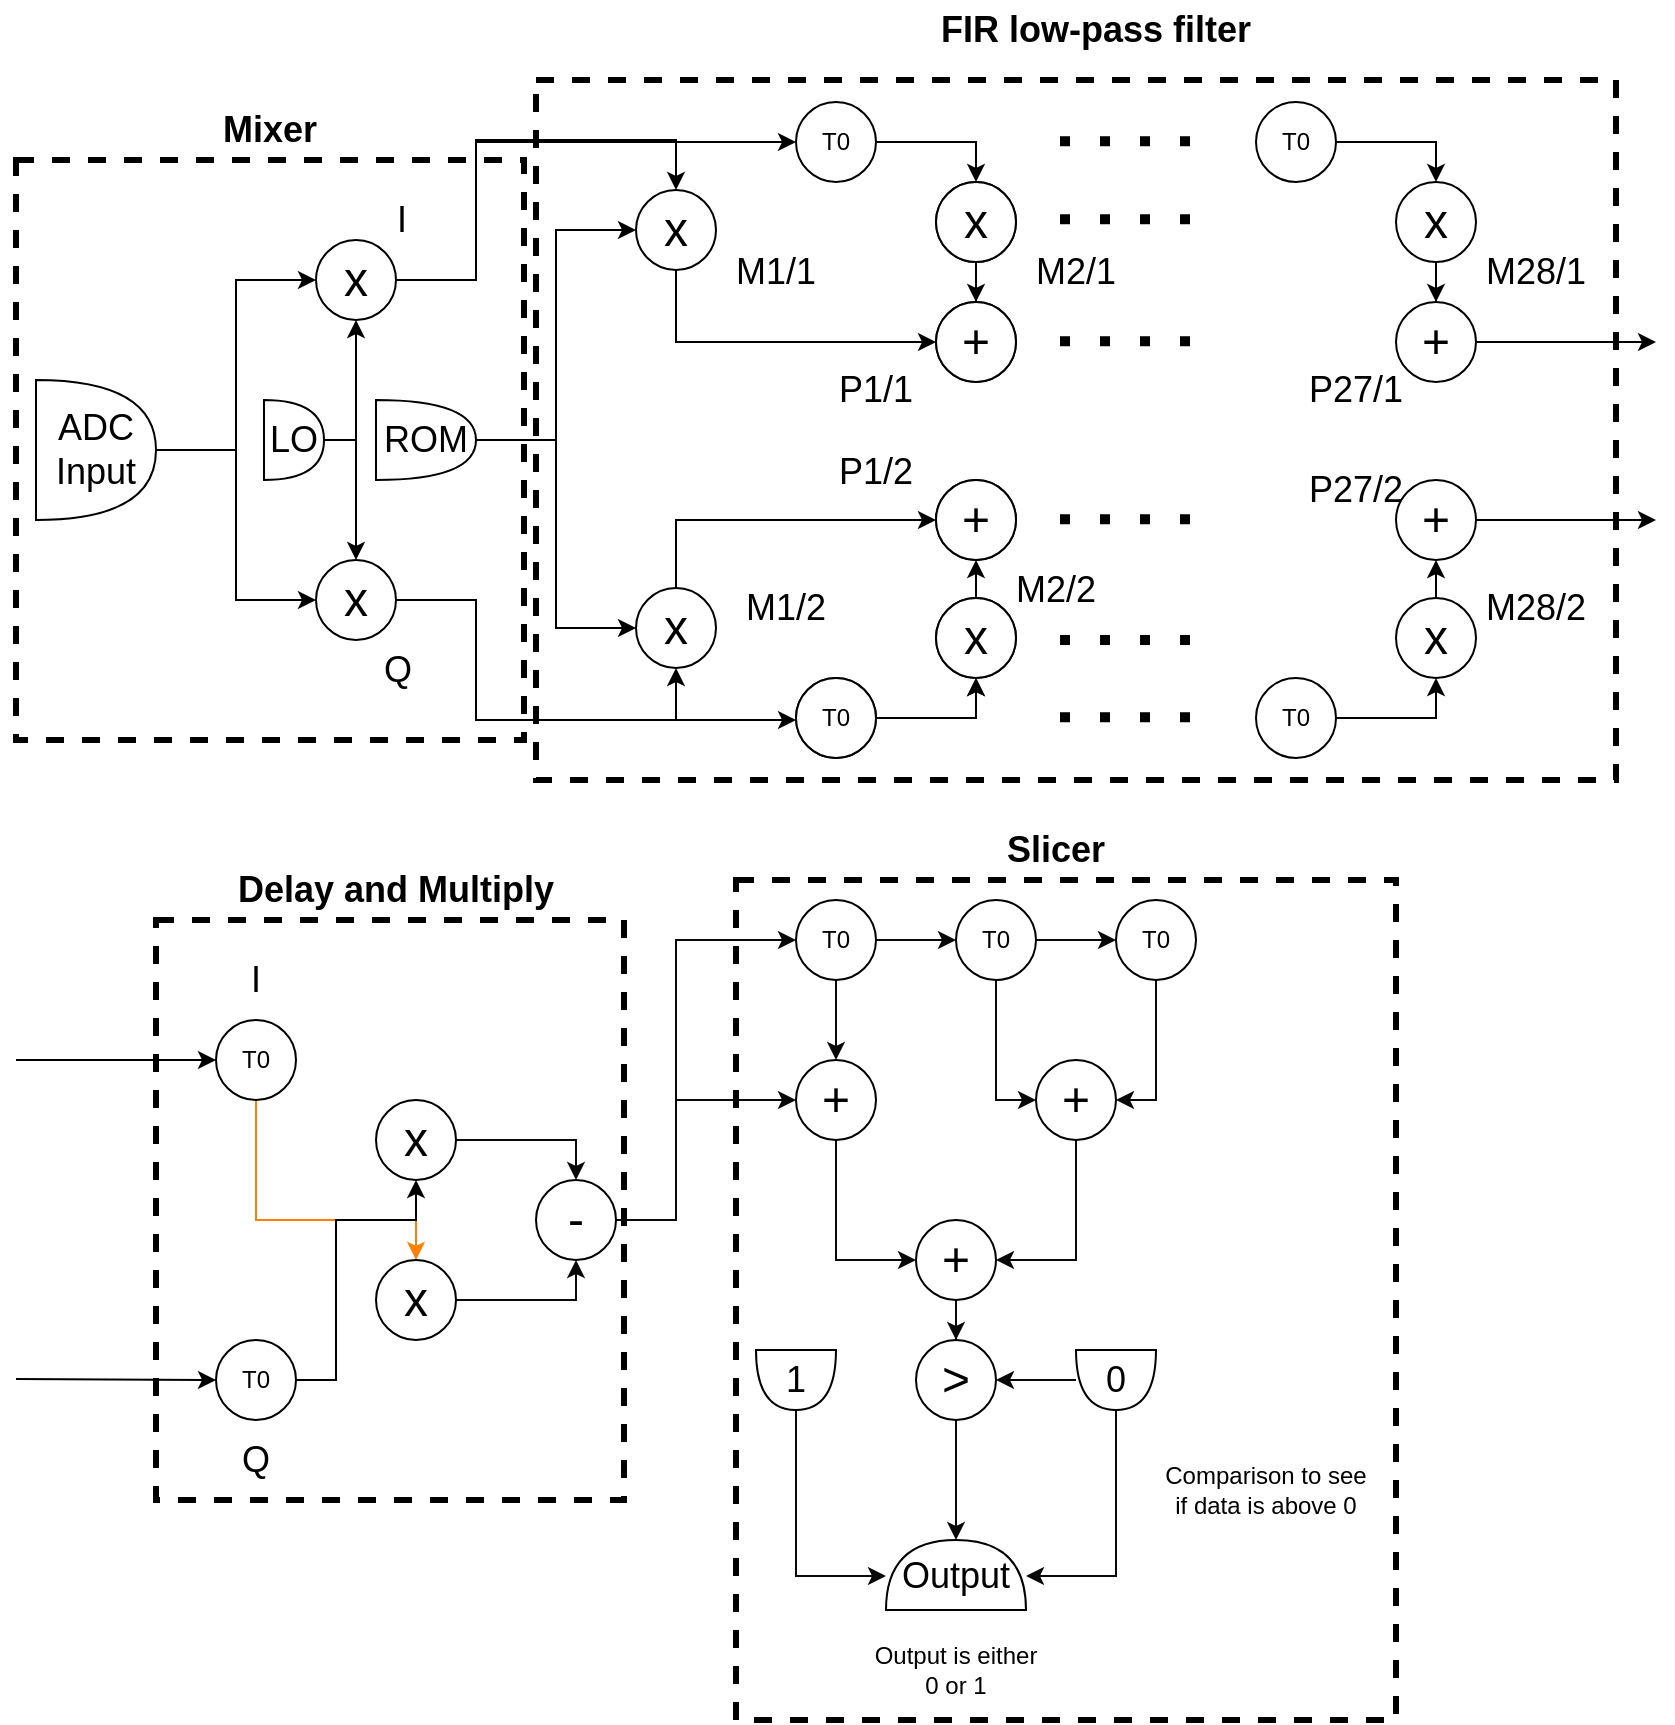 <mxfile version="21.1.1" type="device">
  <diagram name="Page-1" id="j83MnHOtofaq5eIB3z__">
    <mxGraphModel dx="993" dy="591" grid="1" gridSize="10" guides="1" tooltips="1" connect="1" arrows="1" fold="1" page="1" pageScale="1" pageWidth="850" pageHeight="1100" math="0" shadow="0">
      <root>
        <mxCell id="0" />
        <mxCell id="1" parent="0" />
        <mxCell id="naJt_FXr0nLqM0hUbWSA-133" value="" style="rounded=0;whiteSpace=wrap;html=1;fillColor=none;dashed=1;strokeWidth=3;" parent="1" vertex="1">
          <mxGeometry x="360" y="620" width="234" height="290" as="geometry" />
        </mxCell>
        <mxCell id="naJt_FXr0nLqM0hUbWSA-137" value="" style="rounded=0;whiteSpace=wrap;html=1;fillColor=none;dashed=1;strokeWidth=3;" parent="1" vertex="1">
          <mxGeometry x="550" y="200" width="540" height="350" as="geometry" />
        </mxCell>
        <mxCell id="naJt_FXr0nLqM0hUbWSA-131" value="" style="rounded=0;whiteSpace=wrap;html=1;fillColor=none;dashed=1;strokeWidth=3;" parent="1" vertex="1">
          <mxGeometry x="650" y="600" width="330" height="420" as="geometry" />
        </mxCell>
        <mxCell id="naJt_FXr0nLqM0hUbWSA-118" style="edgeStyle=orthogonalEdgeStyle;rounded=0;orthogonalLoop=1;jettySize=auto;html=1;strokeColor=#0A0A0A;" parent="1" source="naJt_FXr0nLqM0hUbWSA-3" target="naJt_FXr0nLqM0hUbWSA-115" edge="1">
          <mxGeometry relative="1" as="geometry">
            <Array as="points">
              <mxPoint x="700" y="790" />
            </Array>
          </mxGeometry>
        </mxCell>
        <mxCell id="naJt_FXr0nLqM0hUbWSA-3" value="&lt;font style=&quot;font-size: 24px;&quot;&gt;+&lt;/font&gt;" style="ellipse;whiteSpace=wrap;html=1;aspect=fixed;" parent="1" vertex="1">
          <mxGeometry x="680" y="690" width="40" height="40" as="geometry" />
        </mxCell>
        <mxCell id="naJt_FXr0nLqM0hUbWSA-51" style="edgeStyle=orthogonalEdgeStyle;rounded=0;orthogonalLoop=1;jettySize=auto;html=1;entryX=0.5;entryY=0;entryDx=0;entryDy=0;" parent="1" source="naJt_FXr0nLqM0hUbWSA-5" target="naJt_FXr0nLqM0hUbWSA-44" edge="1">
          <mxGeometry relative="1" as="geometry">
            <Array as="points">
              <mxPoint x="520" y="300" />
              <mxPoint x="520" y="230" />
              <mxPoint x="620" y="230" />
            </Array>
          </mxGeometry>
        </mxCell>
        <mxCell id="naJt_FXr0nLqM0hUbWSA-52" style="edgeStyle=orthogonalEdgeStyle;rounded=0;orthogonalLoop=1;jettySize=auto;html=1;entryX=0.5;entryY=1;entryDx=0;entryDy=0;" parent="1" source="naJt_FXr0nLqM0hUbWSA-5" target="naJt_FXr0nLqM0hUbWSA-42" edge="1">
          <mxGeometry relative="1" as="geometry">
            <Array as="points">
              <mxPoint x="520" y="300" />
              <mxPoint x="520" y="231" />
            </Array>
          </mxGeometry>
        </mxCell>
        <mxCell id="naJt_FXr0nLqM0hUbWSA-5" value="&lt;font style=&quot;font-size: 24px;&quot;&gt;x&lt;/font&gt;" style="ellipse;whiteSpace=wrap;html=1;aspect=fixed;" parent="1" vertex="1">
          <mxGeometry x="440" y="280" width="40" height="40" as="geometry" />
        </mxCell>
        <mxCell id="naJt_FXr0nLqM0hUbWSA-20" style="edgeStyle=orthogonalEdgeStyle;rounded=0;orthogonalLoop=1;jettySize=auto;html=1;" parent="1" source="naJt_FXr0nLqM0hUbWSA-10" target="naJt_FXr0nLqM0hUbWSA-5" edge="1">
          <mxGeometry relative="1" as="geometry">
            <Array as="points">
              <mxPoint x="460" y="380" />
            </Array>
          </mxGeometry>
        </mxCell>
        <mxCell id="naJt_FXr0nLqM0hUbWSA-21" style="edgeStyle=orthogonalEdgeStyle;rounded=0;orthogonalLoop=1;jettySize=auto;html=1;" parent="1" source="naJt_FXr0nLqM0hUbWSA-10" target="naJt_FXr0nLqM0hUbWSA-16" edge="1">
          <mxGeometry relative="1" as="geometry">
            <Array as="points">
              <mxPoint x="460" y="380" />
            </Array>
          </mxGeometry>
        </mxCell>
        <mxCell id="naJt_FXr0nLqM0hUbWSA-10" value="&lt;font style=&quot;font-size: 18px;&quot;&gt;LO&lt;/font&gt;" style="shape=or;whiteSpace=wrap;html=1;fontSize=12;direction=east;" parent="1" vertex="1">
          <mxGeometry x="414" y="360" width="30" height="40" as="geometry" />
        </mxCell>
        <mxCell id="naJt_FXr0nLqM0hUbWSA-18" style="edgeStyle=orthogonalEdgeStyle;rounded=0;orthogonalLoop=1;jettySize=auto;html=1;" parent="1" source="naJt_FXr0nLqM0hUbWSA-12" target="naJt_FXr0nLqM0hUbWSA-5" edge="1">
          <mxGeometry relative="1" as="geometry">
            <Array as="points">
              <mxPoint x="400" y="385" />
              <mxPoint x="400" y="300" />
            </Array>
          </mxGeometry>
        </mxCell>
        <mxCell id="naJt_FXr0nLqM0hUbWSA-19" style="edgeStyle=orthogonalEdgeStyle;rounded=0;orthogonalLoop=1;jettySize=auto;html=1;" parent="1" source="naJt_FXr0nLqM0hUbWSA-12" target="naJt_FXr0nLqM0hUbWSA-16" edge="1">
          <mxGeometry relative="1" as="geometry">
            <Array as="points">
              <mxPoint x="400" y="385" />
              <mxPoint x="400" y="460" />
            </Array>
          </mxGeometry>
        </mxCell>
        <mxCell id="naJt_FXr0nLqM0hUbWSA-12" value="&lt;font style=&quot;font-size: 18px;&quot;&gt;ADC&lt;br&gt;Input&lt;/font&gt;" style="shape=or;whiteSpace=wrap;html=1;fontSize=12;direction=east;" parent="1" vertex="1">
          <mxGeometry x="300" y="350" width="60" height="70" as="geometry" />
        </mxCell>
        <mxCell id="naJt_FXr0nLqM0hUbWSA-55" style="edgeStyle=orthogonalEdgeStyle;rounded=0;orthogonalLoop=1;jettySize=auto;html=1;" parent="1" source="naJt_FXr0nLqM0hUbWSA-16" target="naJt_FXr0nLqM0hUbWSA-54" edge="1">
          <mxGeometry relative="1" as="geometry">
            <Array as="points">
              <mxPoint x="520" y="460" />
              <mxPoint x="520" y="520" />
            </Array>
          </mxGeometry>
        </mxCell>
        <mxCell id="naJt_FXr0nLqM0hUbWSA-56" style="edgeStyle=orthogonalEdgeStyle;rounded=0;orthogonalLoop=1;jettySize=auto;html=1;" parent="1" source="naJt_FXr0nLqM0hUbWSA-16" target="naJt_FXr0nLqM0hUbWSA-53" edge="1">
          <mxGeometry relative="1" as="geometry">
            <Array as="points">
              <mxPoint x="520" y="460" />
              <mxPoint x="520" y="520" />
              <mxPoint x="620" y="520" />
            </Array>
          </mxGeometry>
        </mxCell>
        <mxCell id="naJt_FXr0nLqM0hUbWSA-16" value="&lt;font style=&quot;font-size: 24px;&quot;&gt;x&lt;/font&gt;" style="ellipse;whiteSpace=wrap;html=1;aspect=fixed;" parent="1" vertex="1">
          <mxGeometry x="440" y="440" width="40" height="40" as="geometry" />
        </mxCell>
        <mxCell id="naJt_FXr0nLqM0hUbWSA-46" style="edgeStyle=orthogonalEdgeStyle;rounded=0;orthogonalLoop=1;jettySize=auto;html=1;" parent="1" source="naJt_FXr0nLqM0hUbWSA-41" target="naJt_FXr0nLqM0hUbWSA-44" edge="1">
          <mxGeometry relative="1" as="geometry">
            <Array as="points">
              <mxPoint x="560" y="380" />
              <mxPoint x="560" y="275" />
            </Array>
          </mxGeometry>
        </mxCell>
        <mxCell id="naJt_FXr0nLqM0hUbWSA-57" style="edgeStyle=orthogonalEdgeStyle;rounded=0;orthogonalLoop=1;jettySize=auto;html=1;" parent="1" source="naJt_FXr0nLqM0hUbWSA-41" target="naJt_FXr0nLqM0hUbWSA-53" edge="1">
          <mxGeometry relative="1" as="geometry">
            <Array as="points">
              <mxPoint x="560" y="380" />
              <mxPoint x="560" y="474" />
            </Array>
          </mxGeometry>
        </mxCell>
        <mxCell id="naJt_FXr0nLqM0hUbWSA-41" value="&lt;span style=&quot;font-size: 18px;&quot;&gt;ROM&lt;/span&gt;" style="shape=or;whiteSpace=wrap;html=1;fontSize=12;direction=east;" parent="1" vertex="1">
          <mxGeometry x="470" y="360" width="50" height="40" as="geometry" />
        </mxCell>
        <mxCell id="Hn6BxWAOLXY0UYhHqzSq-6" style="edgeStyle=orthogonalEdgeStyle;rounded=0;orthogonalLoop=1;jettySize=auto;html=1;exitX=0.5;exitY=0;exitDx=0;exitDy=0;entryX=0.5;entryY=0;entryDx=0;entryDy=0;" edge="1" parent="1" source="naJt_FXr0nLqM0hUbWSA-42" target="Hn6BxWAOLXY0UYhHqzSq-5">
          <mxGeometry relative="1" as="geometry" />
        </mxCell>
        <mxCell id="naJt_FXr0nLqM0hUbWSA-42" value="T0" style="ellipse;whiteSpace=wrap;html=1;aspect=fixed;direction=south;" parent="1" vertex="1">
          <mxGeometry x="680" y="211" width="40" height="40" as="geometry" />
        </mxCell>
        <mxCell id="Hn6BxWAOLXY0UYhHqzSq-7" style="edgeStyle=orthogonalEdgeStyle;rounded=0;orthogonalLoop=1;jettySize=auto;html=1;exitX=0.5;exitY=1;exitDx=0;exitDy=0;entryX=0;entryY=0.5;entryDx=0;entryDy=0;" edge="1" parent="1" source="naJt_FXr0nLqM0hUbWSA-44" target="Hn6BxWAOLXY0UYhHqzSq-2">
          <mxGeometry relative="1" as="geometry" />
        </mxCell>
        <mxCell id="naJt_FXr0nLqM0hUbWSA-44" value="&lt;font style=&quot;font-size: 24px;&quot;&gt;x&lt;/font&gt;" style="ellipse;whiteSpace=wrap;html=1;aspect=fixed;" parent="1" vertex="1">
          <mxGeometry x="600" y="255" width="40" height="40" as="geometry" />
        </mxCell>
        <mxCell id="naJt_FXr0nLqM0hUbWSA-48" value="M1/1" style="text;html=1;strokeColor=none;fillColor=none;align=center;verticalAlign=middle;whiteSpace=wrap;rounded=0;fontSize=18;" parent="1" vertex="1">
          <mxGeometry x="650" y="281" width="40" height="30" as="geometry" />
        </mxCell>
        <mxCell id="naJt_FXr0nLqM0hUbWSA-49" value="Q" style="text;html=1;strokeColor=none;fillColor=none;align=center;verticalAlign=middle;whiteSpace=wrap;rounded=0;fontSize=18;" parent="1" vertex="1">
          <mxGeometry x="466" y="480" width="30" height="30" as="geometry" />
        </mxCell>
        <mxCell id="naJt_FXr0nLqM0hUbWSA-50" value="I" style="text;html=1;strokeColor=none;fillColor=none;align=center;verticalAlign=middle;whiteSpace=wrap;rounded=0;fontSize=18;" parent="1" vertex="1">
          <mxGeometry x="470" y="255" width="26" height="30" as="geometry" />
        </mxCell>
        <mxCell id="Hn6BxWAOLXY0UYhHqzSq-14" style="edgeStyle=orthogonalEdgeStyle;rounded=0;orthogonalLoop=1;jettySize=auto;html=1;exitX=0.5;exitY=0;exitDx=0;exitDy=0;entryX=0;entryY=0.5;entryDx=0;entryDy=0;" edge="1" parent="1" source="naJt_FXr0nLqM0hUbWSA-53" target="Hn6BxWAOLXY0UYhHqzSq-10">
          <mxGeometry relative="1" as="geometry" />
        </mxCell>
        <mxCell id="naJt_FXr0nLqM0hUbWSA-53" value="&lt;font style=&quot;font-size: 24px;&quot;&gt;x&lt;/font&gt;" style="ellipse;whiteSpace=wrap;html=1;aspect=fixed;" parent="1" vertex="1">
          <mxGeometry x="600" y="454" width="40" height="40" as="geometry" />
        </mxCell>
        <mxCell id="Hn6BxWAOLXY0UYhHqzSq-12" style="edgeStyle=orthogonalEdgeStyle;rounded=0;orthogonalLoop=1;jettySize=auto;html=1;exitX=0.5;exitY=0;exitDx=0;exitDy=0;entryX=0.5;entryY=1;entryDx=0;entryDy=0;" edge="1" parent="1" source="naJt_FXr0nLqM0hUbWSA-54" target="Hn6BxWAOLXY0UYhHqzSq-11">
          <mxGeometry relative="1" as="geometry">
            <Array as="points">
              <mxPoint x="770" y="519" />
            </Array>
          </mxGeometry>
        </mxCell>
        <mxCell id="naJt_FXr0nLqM0hUbWSA-54" value="T0" style="ellipse;whiteSpace=wrap;html=1;aspect=fixed;direction=south;" parent="1" vertex="1">
          <mxGeometry x="680" y="499" width="40" height="40" as="geometry" />
        </mxCell>
        <mxCell id="naJt_FXr0nLqM0hUbWSA-87" style="edgeStyle=orthogonalEdgeStyle;rounded=0;orthogonalLoop=1;jettySize=auto;html=1;strokeColor=#FF8000;" parent="1" source="naJt_FXr0nLqM0hUbWSA-74" target="naJt_FXr0nLqM0hUbWSA-83" edge="1">
          <mxGeometry relative="1" as="geometry">
            <Array as="points">
              <mxPoint x="410" y="770" />
              <mxPoint x="490" y="770" />
            </Array>
          </mxGeometry>
        </mxCell>
        <mxCell id="naJt_FXr0nLqM0hUbWSA-74" value="T0" style="ellipse;whiteSpace=wrap;html=1;aspect=fixed;direction=south;" parent="1" vertex="1">
          <mxGeometry x="390" y="670" width="40" height="40" as="geometry" />
        </mxCell>
        <mxCell id="naJt_FXr0nLqM0hUbWSA-91" style="edgeStyle=orthogonalEdgeStyle;rounded=0;orthogonalLoop=1;jettySize=auto;html=1;strokeColor=#0A0A0A;" parent="1" source="naJt_FXr0nLqM0hUbWSA-75" target="naJt_FXr0nLqM0hUbWSA-104" edge="1">
          <mxGeometry relative="1" as="geometry">
            <mxPoint x="650" y="770" as="targetPoint" />
            <Array as="points">
              <mxPoint x="620" y="770" />
              <mxPoint x="620" y="630" />
            </Array>
          </mxGeometry>
        </mxCell>
        <mxCell id="naJt_FXr0nLqM0hUbWSA-109" style="edgeStyle=orthogonalEdgeStyle;rounded=0;orthogonalLoop=1;jettySize=auto;html=1;strokeColor=#0A0A0A;" parent="1" source="naJt_FXr0nLqM0hUbWSA-75" target="naJt_FXr0nLqM0hUbWSA-3" edge="1">
          <mxGeometry relative="1" as="geometry">
            <mxPoint x="610" y="730" as="targetPoint" />
            <Array as="points">
              <mxPoint x="620" y="770" />
              <mxPoint x="620" y="710" />
            </Array>
          </mxGeometry>
        </mxCell>
        <mxCell id="naJt_FXr0nLqM0hUbWSA-75" value="&lt;span style=&quot;font-size: 24px;&quot;&gt;-&lt;/span&gt;" style="ellipse;whiteSpace=wrap;html=1;aspect=fixed;" parent="1" vertex="1">
          <mxGeometry x="550" y="750" width="40" height="40" as="geometry" />
        </mxCell>
        <mxCell id="naJt_FXr0nLqM0hUbWSA-88" style="edgeStyle=orthogonalEdgeStyle;rounded=0;orthogonalLoop=1;jettySize=auto;html=1;strokeColor=#0A0A0A;" parent="1" source="naJt_FXr0nLqM0hUbWSA-76" target="naJt_FXr0nLqM0hUbWSA-75" edge="1">
          <mxGeometry relative="1" as="geometry">
            <Array as="points">
              <mxPoint x="570" y="730" />
            </Array>
          </mxGeometry>
        </mxCell>
        <mxCell id="naJt_FXr0nLqM0hUbWSA-76" value="&lt;font style=&quot;font-size: 24px;&quot;&gt;x&lt;/font&gt;" style="ellipse;whiteSpace=wrap;html=1;aspect=fixed;" parent="1" vertex="1">
          <mxGeometry x="470" y="710" width="40" height="40" as="geometry" />
        </mxCell>
        <mxCell id="naJt_FXr0nLqM0hUbWSA-77" value="I" style="text;html=1;strokeColor=none;fillColor=none;align=center;verticalAlign=middle;whiteSpace=wrap;rounded=0;fontSize=18;" parent="1" vertex="1">
          <mxGeometry x="390" y="630" width="40" height="40" as="geometry" />
        </mxCell>
        <mxCell id="naJt_FXr0nLqM0hUbWSA-78" value="Q" style="text;html=1;strokeColor=none;fillColor=none;align=center;verticalAlign=middle;whiteSpace=wrap;rounded=0;fontSize=18;" parent="1" vertex="1">
          <mxGeometry x="390" y="870" width="40" height="40" as="geometry" />
        </mxCell>
        <mxCell id="naJt_FXr0nLqM0hUbWSA-86" style="edgeStyle=orthogonalEdgeStyle;rounded=0;orthogonalLoop=1;jettySize=auto;html=1;entryX=0.5;entryY=1;entryDx=0;entryDy=0;" parent="1" source="naJt_FXr0nLqM0hUbWSA-79" target="naJt_FXr0nLqM0hUbWSA-76" edge="1">
          <mxGeometry relative="1" as="geometry">
            <Array as="points">
              <mxPoint x="450" y="850" />
              <mxPoint x="450" y="770" />
              <mxPoint x="490" y="770" />
            </Array>
          </mxGeometry>
        </mxCell>
        <mxCell id="naJt_FXr0nLqM0hUbWSA-79" value="T0" style="ellipse;whiteSpace=wrap;html=1;aspect=fixed;direction=south;" parent="1" vertex="1">
          <mxGeometry x="390" y="830" width="40" height="40" as="geometry" />
        </mxCell>
        <mxCell id="naJt_FXr0nLqM0hUbWSA-90" style="edgeStyle=orthogonalEdgeStyle;rounded=0;orthogonalLoop=1;jettySize=auto;html=1;strokeColor=#0A0A0A;" parent="1" source="naJt_FXr0nLqM0hUbWSA-83" target="naJt_FXr0nLqM0hUbWSA-75" edge="1">
          <mxGeometry relative="1" as="geometry">
            <Array as="points">
              <mxPoint x="570" y="810" />
            </Array>
          </mxGeometry>
        </mxCell>
        <mxCell id="naJt_FXr0nLqM0hUbWSA-83" value="&lt;font style=&quot;font-size: 24px;&quot;&gt;x&lt;/font&gt;" style="ellipse;whiteSpace=wrap;html=1;aspect=fixed;" parent="1" vertex="1">
          <mxGeometry x="470" y="790" width="40" height="40" as="geometry" />
        </mxCell>
        <mxCell id="naJt_FXr0nLqM0hUbWSA-107" style="edgeStyle=orthogonalEdgeStyle;rounded=0;orthogonalLoop=1;jettySize=auto;html=1;strokeColor=#0A0A0A;" parent="1" source="naJt_FXr0nLqM0hUbWSA-104" target="naJt_FXr0nLqM0hUbWSA-105" edge="1">
          <mxGeometry relative="1" as="geometry" />
        </mxCell>
        <mxCell id="naJt_FXr0nLqM0hUbWSA-110" style="edgeStyle=orthogonalEdgeStyle;rounded=0;orthogonalLoop=1;jettySize=auto;html=1;strokeColor=#0A0A0A;" parent="1" source="naJt_FXr0nLqM0hUbWSA-104" target="naJt_FXr0nLqM0hUbWSA-3" edge="1">
          <mxGeometry relative="1" as="geometry" />
        </mxCell>
        <mxCell id="naJt_FXr0nLqM0hUbWSA-104" value="T0" style="ellipse;whiteSpace=wrap;html=1;aspect=fixed;direction=south;" parent="1" vertex="1">
          <mxGeometry x="680" y="610" width="40" height="40" as="geometry" />
        </mxCell>
        <mxCell id="naJt_FXr0nLqM0hUbWSA-108" style="edgeStyle=orthogonalEdgeStyle;rounded=0;orthogonalLoop=1;jettySize=auto;html=1;strokeColor=#0A0A0A;" parent="1" source="naJt_FXr0nLqM0hUbWSA-105" target="naJt_FXr0nLqM0hUbWSA-106" edge="1">
          <mxGeometry relative="1" as="geometry" />
        </mxCell>
        <mxCell id="naJt_FXr0nLqM0hUbWSA-113" style="edgeStyle=orthogonalEdgeStyle;rounded=0;orthogonalLoop=1;jettySize=auto;html=1;strokeColor=#0A0A0A;" parent="1" source="naJt_FXr0nLqM0hUbWSA-105" target="naJt_FXr0nLqM0hUbWSA-111" edge="1">
          <mxGeometry relative="1" as="geometry">
            <Array as="points">
              <mxPoint x="780" y="710" />
            </Array>
          </mxGeometry>
        </mxCell>
        <mxCell id="naJt_FXr0nLqM0hUbWSA-105" value="T0" style="ellipse;whiteSpace=wrap;html=1;aspect=fixed;direction=south;" parent="1" vertex="1">
          <mxGeometry x="760" y="610" width="40" height="40" as="geometry" />
        </mxCell>
        <mxCell id="naJt_FXr0nLqM0hUbWSA-114" style="edgeStyle=orthogonalEdgeStyle;rounded=0;orthogonalLoop=1;jettySize=auto;html=1;strokeColor=#0A0A0A;" parent="1" source="naJt_FXr0nLqM0hUbWSA-106" target="naJt_FXr0nLqM0hUbWSA-111" edge="1">
          <mxGeometry relative="1" as="geometry">
            <Array as="points">
              <mxPoint x="860" y="710" />
            </Array>
          </mxGeometry>
        </mxCell>
        <mxCell id="naJt_FXr0nLqM0hUbWSA-106" value="T0" style="ellipse;whiteSpace=wrap;html=1;aspect=fixed;direction=south;" parent="1" vertex="1">
          <mxGeometry x="840" y="610" width="40" height="40" as="geometry" />
        </mxCell>
        <mxCell id="naJt_FXr0nLqM0hUbWSA-117" style="edgeStyle=orthogonalEdgeStyle;rounded=0;orthogonalLoop=1;jettySize=auto;html=1;strokeColor=#0A0A0A;" parent="1" source="naJt_FXr0nLqM0hUbWSA-111" target="naJt_FXr0nLqM0hUbWSA-115" edge="1">
          <mxGeometry relative="1" as="geometry">
            <Array as="points">
              <mxPoint x="820" y="790" />
            </Array>
          </mxGeometry>
        </mxCell>
        <mxCell id="naJt_FXr0nLqM0hUbWSA-111" value="&lt;font style=&quot;font-size: 24px;&quot;&gt;+&lt;/font&gt;" style="ellipse;whiteSpace=wrap;html=1;aspect=fixed;" parent="1" vertex="1">
          <mxGeometry x="800" y="690" width="40" height="40" as="geometry" />
        </mxCell>
        <mxCell id="naJt_FXr0nLqM0hUbWSA-122" style="edgeStyle=orthogonalEdgeStyle;rounded=0;orthogonalLoop=1;jettySize=auto;html=1;strokeColor=#0A0A0A;" parent="1" source="naJt_FXr0nLqM0hUbWSA-115" target="naJt_FXr0nLqM0hUbWSA-119" edge="1">
          <mxGeometry relative="1" as="geometry" />
        </mxCell>
        <mxCell id="naJt_FXr0nLqM0hUbWSA-115" value="&lt;font style=&quot;font-size: 24px;&quot;&gt;+&lt;/font&gt;" style="ellipse;whiteSpace=wrap;html=1;aspect=fixed;" parent="1" vertex="1">
          <mxGeometry x="740" y="770" width="40" height="40" as="geometry" />
        </mxCell>
        <mxCell id="naJt_FXr0nLqM0hUbWSA-127" style="edgeStyle=orthogonalEdgeStyle;rounded=0;orthogonalLoop=1;jettySize=auto;html=1;strokeColor=#0A0A0A;" parent="1" source="naJt_FXr0nLqM0hUbWSA-119" target="naJt_FXr0nLqM0hUbWSA-123" edge="1">
          <mxGeometry relative="1" as="geometry" />
        </mxCell>
        <mxCell id="naJt_FXr0nLqM0hUbWSA-119" value="&lt;font style=&quot;font-size: 24px;&quot;&gt;&amp;gt;&lt;/font&gt;" style="ellipse;whiteSpace=wrap;html=1;aspect=fixed;direction=east;" parent="1" vertex="1">
          <mxGeometry x="740" y="830" width="40" height="40" as="geometry" />
        </mxCell>
        <mxCell id="naJt_FXr0nLqM0hUbWSA-120" style="edgeStyle=orthogonalEdgeStyle;rounded=0;orthogonalLoop=1;jettySize=auto;html=1;strokeColor=#0A0A0A;" parent="1" source="naJt_FXr0nLqM0hUbWSA-121" target="naJt_FXr0nLqM0hUbWSA-119" edge="1">
          <mxGeometry relative="1" as="geometry" />
        </mxCell>
        <mxCell id="naJt_FXr0nLqM0hUbWSA-124" style="edgeStyle=orthogonalEdgeStyle;rounded=0;orthogonalLoop=1;jettySize=auto;html=1;strokeColor=#0A0A0A;" parent="1" source="naJt_FXr0nLqM0hUbWSA-121" target="naJt_FXr0nLqM0hUbWSA-123" edge="1">
          <mxGeometry relative="1" as="geometry">
            <Array as="points">
              <mxPoint x="840" y="948" />
            </Array>
          </mxGeometry>
        </mxCell>
        <mxCell id="naJt_FXr0nLqM0hUbWSA-121" value="&lt;span style=&quot;font-size: 18px;&quot;&gt;0&lt;/span&gt;" style="shape=or;whiteSpace=wrap;html=1;fontSize=12;direction=south;" parent="1" vertex="1">
          <mxGeometry x="820" y="835" width="40" height="30" as="geometry" />
        </mxCell>
        <mxCell id="naJt_FXr0nLqM0hUbWSA-123" value="&lt;span style=&quot;font-size: 18px;&quot;&gt;Output&lt;/span&gt;" style="shape=or;whiteSpace=wrap;html=1;fontSize=12;direction=north;" parent="1" vertex="1">
          <mxGeometry x="725" y="930" width="70" height="35" as="geometry" />
        </mxCell>
        <mxCell id="naJt_FXr0nLqM0hUbWSA-126" style="edgeStyle=orthogonalEdgeStyle;rounded=0;orthogonalLoop=1;jettySize=auto;html=1;strokeColor=#0A0A0A;" parent="1" source="naJt_FXr0nLqM0hUbWSA-125" target="naJt_FXr0nLqM0hUbWSA-123" edge="1">
          <mxGeometry relative="1" as="geometry">
            <Array as="points">
              <mxPoint x="680" y="948" />
            </Array>
          </mxGeometry>
        </mxCell>
        <mxCell id="naJt_FXr0nLqM0hUbWSA-125" value="&lt;span style=&quot;font-size: 18px;&quot;&gt;1&lt;/span&gt;" style="shape=or;whiteSpace=wrap;html=1;fontSize=12;direction=south;" parent="1" vertex="1">
          <mxGeometry x="660" y="835" width="40" height="30" as="geometry" />
        </mxCell>
        <mxCell id="naJt_FXr0nLqM0hUbWSA-128" value="Comparison to see if data is above 0" style="text;html=1;strokeColor=none;fillColor=none;align=center;verticalAlign=middle;whiteSpace=wrap;rounded=0;" parent="1" vertex="1">
          <mxGeometry x="860" y="890" width="110" height="30" as="geometry" />
        </mxCell>
        <mxCell id="naJt_FXr0nLqM0hUbWSA-130" value="Output is either 0 or 1" style="text;html=1;strokeColor=none;fillColor=none;align=center;verticalAlign=middle;whiteSpace=wrap;rounded=0;" parent="1" vertex="1">
          <mxGeometry x="715" y="980" width="90" height="30" as="geometry" />
        </mxCell>
        <mxCell id="naJt_FXr0nLqM0hUbWSA-134" value="&lt;font style=&quot;font-size: 18px;&quot;&gt;&lt;b&gt;Delay and Multiply&lt;/b&gt;&lt;/font&gt;" style="text;html=1;strokeColor=none;fillColor=none;align=center;verticalAlign=middle;whiteSpace=wrap;rounded=0;" parent="1" vertex="1">
          <mxGeometry x="390" y="590" width="180" height="30" as="geometry" />
        </mxCell>
        <mxCell id="naJt_FXr0nLqM0hUbWSA-136" value="&lt;font style=&quot;font-size: 18px;&quot;&gt;&lt;b&gt;Slicer&lt;/b&gt;&lt;/font&gt;" style="text;html=1;strokeColor=none;fillColor=none;align=center;verticalAlign=middle;whiteSpace=wrap;rounded=0;" parent="1" vertex="1">
          <mxGeometry x="780" y="570" width="60" height="30" as="geometry" />
        </mxCell>
        <mxCell id="naJt_FXr0nLqM0hUbWSA-138" value="&lt;font style=&quot;font-size: 18px;&quot;&gt;&lt;b&gt;FIR low-pass filter&lt;/b&gt;&lt;/font&gt;" style="text;html=1;strokeColor=none;fillColor=none;align=center;verticalAlign=middle;whiteSpace=wrap;rounded=0;" parent="1" vertex="1">
          <mxGeometry x="740" y="160" width="180" height="30" as="geometry" />
        </mxCell>
        <mxCell id="naJt_FXr0nLqM0hUbWSA-139" value="" style="rounded=0;whiteSpace=wrap;html=1;fillColor=none;dashed=1;strokeWidth=3;" parent="1" vertex="1">
          <mxGeometry x="290" y="240" width="254" height="290" as="geometry" />
        </mxCell>
        <mxCell id="naJt_FXr0nLqM0hUbWSA-140" value="&lt;font style=&quot;font-size: 18px;&quot;&gt;&lt;b&gt;Mixer&lt;/b&gt;&lt;/font&gt;" style="text;html=1;strokeColor=none;fillColor=none;align=center;verticalAlign=middle;whiteSpace=wrap;rounded=0;" parent="1" vertex="1">
          <mxGeometry x="327" y="210" width="180" height="30" as="geometry" />
        </mxCell>
        <mxCell id="Hn6BxWAOLXY0UYhHqzSq-2" value="&lt;font style=&quot;font-size: 24px;&quot;&gt;+&lt;/font&gt;" style="ellipse;whiteSpace=wrap;html=1;aspect=fixed;" vertex="1" parent="1">
          <mxGeometry x="750" y="311" width="40" height="40" as="geometry" />
        </mxCell>
        <mxCell id="Hn6BxWAOLXY0UYhHqzSq-3" value="M1/2" style="text;html=1;strokeColor=none;fillColor=none;align=center;verticalAlign=middle;whiteSpace=wrap;rounded=0;fontSize=18;" vertex="1" parent="1">
          <mxGeometry x="660" y="449" width="30" height="30" as="geometry" />
        </mxCell>
        <mxCell id="Hn6BxWAOLXY0UYhHqzSq-8" style="edgeStyle=orthogonalEdgeStyle;rounded=0;orthogonalLoop=1;jettySize=auto;html=1;exitX=0.5;exitY=1;exitDx=0;exitDy=0;" edge="1" parent="1" source="Hn6BxWAOLXY0UYhHqzSq-5" target="Hn6BxWAOLXY0UYhHqzSq-2">
          <mxGeometry relative="1" as="geometry" />
        </mxCell>
        <mxCell id="Hn6BxWAOLXY0UYhHqzSq-5" value="&lt;font style=&quot;font-size: 24px;&quot;&gt;x&lt;/font&gt;" style="ellipse;whiteSpace=wrap;html=1;aspect=fixed;" vertex="1" parent="1">
          <mxGeometry x="750" y="251" width="40" height="40" as="geometry" />
        </mxCell>
        <mxCell id="Hn6BxWAOLXY0UYhHqzSq-9" value="M2/1" style="text;html=1;strokeColor=none;fillColor=none;align=center;verticalAlign=middle;whiteSpace=wrap;rounded=0;fontSize=18;" vertex="1" parent="1">
          <mxGeometry x="800" y="281" width="40" height="30" as="geometry" />
        </mxCell>
        <mxCell id="Hn6BxWAOLXY0UYhHqzSq-10" value="&lt;font style=&quot;font-size: 24px;&quot;&gt;+&lt;/font&gt;" style="ellipse;whiteSpace=wrap;html=1;aspect=fixed;" vertex="1" parent="1">
          <mxGeometry x="750" y="400" width="40" height="40" as="geometry" />
        </mxCell>
        <mxCell id="Hn6BxWAOLXY0UYhHqzSq-13" style="edgeStyle=orthogonalEdgeStyle;rounded=0;orthogonalLoop=1;jettySize=auto;html=1;exitX=0.5;exitY=0;exitDx=0;exitDy=0;entryX=0.5;entryY=1;entryDx=0;entryDy=0;" edge="1" parent="1" source="Hn6BxWAOLXY0UYhHqzSq-11" target="Hn6BxWAOLXY0UYhHqzSq-10">
          <mxGeometry relative="1" as="geometry" />
        </mxCell>
        <mxCell id="Hn6BxWAOLXY0UYhHqzSq-11" value="&lt;font style=&quot;font-size: 24px;&quot;&gt;x&lt;/font&gt;" style="ellipse;whiteSpace=wrap;html=1;aspect=fixed;" vertex="1" parent="1">
          <mxGeometry x="750" y="459" width="40" height="40" as="geometry" />
        </mxCell>
        <mxCell id="Hn6BxWAOLXY0UYhHqzSq-15" value="M2/2" style="text;html=1;strokeColor=none;fillColor=none;align=center;verticalAlign=middle;whiteSpace=wrap;rounded=0;fontSize=18;" vertex="1" parent="1">
          <mxGeometry x="790" y="440" width="40" height="30" as="geometry" />
        </mxCell>
        <mxCell id="Hn6BxWAOLXY0UYhHqzSq-16" value="P1/1" style="text;html=1;strokeColor=none;fillColor=none;align=center;verticalAlign=middle;whiteSpace=wrap;rounded=0;fontSize=18;" vertex="1" parent="1">
          <mxGeometry x="700" y="340" width="40" height="30" as="geometry" />
        </mxCell>
        <mxCell id="Hn6BxWAOLXY0UYhHqzSq-17" value="P1/2" style="text;html=1;strokeColor=none;fillColor=none;align=center;verticalAlign=middle;whiteSpace=wrap;rounded=0;fontSize=18;" vertex="1" parent="1">
          <mxGeometry x="700" y="381" width="40" height="30" as="geometry" />
        </mxCell>
        <mxCell id="Hn6BxWAOLXY0UYhHqzSq-18" value="" style="endArrow=none;dashed=1;html=1;dashPattern=1 3;strokeWidth=5;rounded=0;" edge="1" parent="1">
          <mxGeometry width="50" height="50" relative="1" as="geometry">
            <mxPoint x="877" y="230.58" as="sourcePoint" />
            <mxPoint x="807" y="230.58" as="targetPoint" />
          </mxGeometry>
        </mxCell>
        <mxCell id="Hn6BxWAOLXY0UYhHqzSq-20" value="" style="endArrow=none;dashed=1;html=1;dashPattern=1 3;strokeWidth=5;rounded=0;" edge="1" parent="1">
          <mxGeometry width="50" height="50" relative="1" as="geometry">
            <mxPoint x="877" y="269.58" as="sourcePoint" />
            <mxPoint x="807" y="269.58" as="targetPoint" />
          </mxGeometry>
        </mxCell>
        <mxCell id="Hn6BxWAOLXY0UYhHqzSq-21" value="" style="endArrow=none;dashed=1;html=1;dashPattern=1 3;strokeWidth=5;rounded=0;" edge="1" parent="1">
          <mxGeometry width="50" height="50" relative="1" as="geometry">
            <mxPoint x="877" y="330.58" as="sourcePoint" />
            <mxPoint x="807" y="330.58" as="targetPoint" />
          </mxGeometry>
        </mxCell>
        <mxCell id="Hn6BxWAOLXY0UYhHqzSq-22" value="" style="endArrow=none;dashed=1;html=1;dashPattern=1 3;strokeWidth=5;rounded=0;" edge="1" parent="1">
          <mxGeometry width="50" height="50" relative="1" as="geometry">
            <mxPoint x="877" y="419.58" as="sourcePoint" />
            <mxPoint x="807" y="419.58" as="targetPoint" />
          </mxGeometry>
        </mxCell>
        <mxCell id="Hn6BxWAOLXY0UYhHqzSq-23" value="" style="endArrow=none;dashed=1;html=1;dashPattern=1 3;strokeWidth=5;rounded=0;" edge="1" parent="1">
          <mxGeometry width="50" height="50" relative="1" as="geometry">
            <mxPoint x="877" y="480" as="sourcePoint" />
            <mxPoint x="807" y="480" as="targetPoint" />
          </mxGeometry>
        </mxCell>
        <mxCell id="Hn6BxWAOLXY0UYhHqzSq-24" value="" style="endArrow=none;dashed=1;html=1;dashPattern=1 3;strokeWidth=5;rounded=0;" edge="1" parent="1">
          <mxGeometry width="50" height="50" relative="1" as="geometry">
            <mxPoint x="877" y="518.58" as="sourcePoint" />
            <mxPoint x="807" y="518.58" as="targetPoint" />
          </mxGeometry>
        </mxCell>
        <mxCell id="Hn6BxWAOLXY0UYhHqzSq-28" style="edgeStyle=orthogonalEdgeStyle;rounded=0;orthogonalLoop=1;jettySize=auto;html=1;exitX=0.5;exitY=0;exitDx=0;exitDy=0;entryX=0.5;entryY=1;entryDx=0;entryDy=0;" edge="1" source="Hn6BxWAOLXY0UYhHqzSq-29" target="Hn6BxWAOLXY0UYhHqzSq-30" parent="1">
          <mxGeometry relative="1" as="geometry">
            <Array as="points">
              <mxPoint x="770" y="519" />
            </Array>
          </mxGeometry>
        </mxCell>
        <mxCell id="Hn6BxWAOLXY0UYhHqzSq-29" value="T0" style="ellipse;whiteSpace=wrap;html=1;aspect=fixed;direction=south;" vertex="1" parent="1">
          <mxGeometry x="680" y="499" width="40" height="40" as="geometry" />
        </mxCell>
        <mxCell id="Hn6BxWAOLXY0UYhHqzSq-30" value="&lt;font style=&quot;font-size: 24px;&quot;&gt;x&lt;/font&gt;" style="ellipse;whiteSpace=wrap;html=1;aspect=fixed;" vertex="1" parent="1">
          <mxGeometry x="750" y="459" width="40" height="40" as="geometry" />
        </mxCell>
        <mxCell id="Hn6BxWAOLXY0UYhHqzSq-31" value="&lt;font style=&quot;font-size: 24px;&quot;&gt;+&lt;/font&gt;" style="ellipse;whiteSpace=wrap;html=1;aspect=fixed;" vertex="1" parent="1">
          <mxGeometry x="750" y="400" width="40" height="40" as="geometry" />
        </mxCell>
        <mxCell id="Hn6BxWAOLXY0UYhHqzSq-32" value="&lt;font style=&quot;font-size: 24px;&quot;&gt;+&lt;/font&gt;" style="ellipse;whiteSpace=wrap;html=1;aspect=fixed;" vertex="1" parent="1">
          <mxGeometry x="750" y="311" width="40" height="40" as="geometry" />
        </mxCell>
        <mxCell id="Hn6BxWAOLXY0UYhHqzSq-33" value="&lt;font style=&quot;font-size: 24px;&quot;&gt;x&lt;/font&gt;" style="ellipse;whiteSpace=wrap;html=1;aspect=fixed;" vertex="1" parent="1">
          <mxGeometry x="750" y="251" width="40" height="40" as="geometry" />
        </mxCell>
        <mxCell id="Hn6BxWAOLXY0UYhHqzSq-41" style="edgeStyle=orthogonalEdgeStyle;rounded=0;orthogonalLoop=1;jettySize=auto;html=1;exitX=0.5;exitY=0;exitDx=0;exitDy=0;entryX=0.5;entryY=0;entryDx=0;entryDy=0;" edge="1" parent="1" source="Hn6BxWAOLXY0UYhHqzSq-34" target="Hn6BxWAOLXY0UYhHqzSq-40">
          <mxGeometry relative="1" as="geometry" />
        </mxCell>
        <mxCell id="Hn6BxWAOLXY0UYhHqzSq-34" value="T0" style="ellipse;whiteSpace=wrap;html=1;aspect=fixed;direction=south;" vertex="1" parent="1">
          <mxGeometry x="910" y="211" width="40" height="40" as="geometry" />
        </mxCell>
        <mxCell id="Hn6BxWAOLXY0UYhHqzSq-35" style="edgeStyle=orthogonalEdgeStyle;rounded=0;orthogonalLoop=1;jettySize=auto;html=1;exitX=0.5;exitY=0;exitDx=0;exitDy=0;entryX=0.5;entryY=1;entryDx=0;entryDy=0;" edge="1" parent="1" source="Hn6BxWAOLXY0UYhHqzSq-36" target="Hn6BxWAOLXY0UYhHqzSq-37">
          <mxGeometry relative="1" as="geometry">
            <Array as="points">
              <mxPoint x="1000" y="519" />
            </Array>
          </mxGeometry>
        </mxCell>
        <mxCell id="Hn6BxWAOLXY0UYhHqzSq-36" value="T0" style="ellipse;whiteSpace=wrap;html=1;aspect=fixed;direction=south;" vertex="1" parent="1">
          <mxGeometry x="910" y="499" width="40" height="40" as="geometry" />
        </mxCell>
        <mxCell id="Hn6BxWAOLXY0UYhHqzSq-43" style="edgeStyle=orthogonalEdgeStyle;rounded=0;orthogonalLoop=1;jettySize=auto;html=1;exitX=0.5;exitY=0;exitDx=0;exitDy=0;entryX=0.5;entryY=1;entryDx=0;entryDy=0;" edge="1" parent="1" source="Hn6BxWAOLXY0UYhHqzSq-37" target="Hn6BxWAOLXY0UYhHqzSq-38">
          <mxGeometry relative="1" as="geometry" />
        </mxCell>
        <mxCell id="Hn6BxWAOLXY0UYhHqzSq-37" value="&lt;font style=&quot;font-size: 24px;&quot;&gt;x&lt;/font&gt;" style="ellipse;whiteSpace=wrap;html=1;aspect=fixed;" vertex="1" parent="1">
          <mxGeometry x="980" y="459" width="40" height="40" as="geometry" />
        </mxCell>
        <mxCell id="Hn6BxWAOLXY0UYhHqzSq-44" style="edgeStyle=orthogonalEdgeStyle;rounded=0;orthogonalLoop=1;jettySize=auto;html=1;exitX=1;exitY=0.5;exitDx=0;exitDy=0;" edge="1" parent="1" source="Hn6BxWAOLXY0UYhHqzSq-38">
          <mxGeometry relative="1" as="geometry">
            <mxPoint x="1110" y="420" as="targetPoint" />
          </mxGeometry>
        </mxCell>
        <mxCell id="Hn6BxWAOLXY0UYhHqzSq-38" value="&lt;font style=&quot;font-size: 24px;&quot;&gt;+&lt;/font&gt;" style="ellipse;whiteSpace=wrap;html=1;aspect=fixed;" vertex="1" parent="1">
          <mxGeometry x="980" y="400" width="40" height="40" as="geometry" />
        </mxCell>
        <mxCell id="Hn6BxWAOLXY0UYhHqzSq-45" style="edgeStyle=orthogonalEdgeStyle;rounded=0;orthogonalLoop=1;jettySize=auto;html=1;exitX=1;exitY=0.5;exitDx=0;exitDy=0;" edge="1" parent="1" source="Hn6BxWAOLXY0UYhHqzSq-39">
          <mxGeometry relative="1" as="geometry">
            <mxPoint x="1110" y="331" as="targetPoint" />
          </mxGeometry>
        </mxCell>
        <mxCell id="Hn6BxWAOLXY0UYhHqzSq-39" value="&lt;font style=&quot;font-size: 24px;&quot;&gt;+&lt;/font&gt;" style="ellipse;whiteSpace=wrap;html=1;aspect=fixed;" vertex="1" parent="1">
          <mxGeometry x="980" y="311" width="40" height="40" as="geometry" />
        </mxCell>
        <mxCell id="Hn6BxWAOLXY0UYhHqzSq-42" style="edgeStyle=orthogonalEdgeStyle;rounded=0;orthogonalLoop=1;jettySize=auto;html=1;exitX=0.5;exitY=1;exitDx=0;exitDy=0;" edge="1" parent="1" source="Hn6BxWAOLXY0UYhHqzSq-40" target="Hn6BxWAOLXY0UYhHqzSq-39">
          <mxGeometry relative="1" as="geometry" />
        </mxCell>
        <mxCell id="Hn6BxWAOLXY0UYhHqzSq-40" value="&lt;font style=&quot;font-size: 24px;&quot;&gt;x&lt;/font&gt;" style="ellipse;whiteSpace=wrap;html=1;aspect=fixed;" vertex="1" parent="1">
          <mxGeometry x="980" y="251" width="40" height="40" as="geometry" />
        </mxCell>
        <mxCell id="Hn6BxWAOLXY0UYhHqzSq-46" value="M28/1" style="text;html=1;strokeColor=none;fillColor=none;align=center;verticalAlign=middle;whiteSpace=wrap;rounded=0;fontSize=18;" vertex="1" parent="1">
          <mxGeometry x="1030" y="281" width="40" height="30" as="geometry" />
        </mxCell>
        <mxCell id="Hn6BxWAOLXY0UYhHqzSq-47" value="M28/2" style="text;html=1;strokeColor=none;fillColor=none;align=center;verticalAlign=middle;whiteSpace=wrap;rounded=0;fontSize=18;" vertex="1" parent="1">
          <mxGeometry x="1030" y="449" width="40" height="30" as="geometry" />
        </mxCell>
        <mxCell id="Hn6BxWAOLXY0UYhHqzSq-48" value="P27/2" style="text;html=1;strokeColor=none;fillColor=none;align=center;verticalAlign=middle;whiteSpace=wrap;rounded=0;fontSize=18;" vertex="1" parent="1">
          <mxGeometry x="940" y="390" width="40" height="30" as="geometry" />
        </mxCell>
        <mxCell id="Hn6BxWAOLXY0UYhHqzSq-49" value="P27/1" style="text;html=1;strokeColor=none;fillColor=none;align=center;verticalAlign=middle;whiteSpace=wrap;rounded=0;fontSize=18;" vertex="1" parent="1">
          <mxGeometry x="940" y="340" width="40" height="30" as="geometry" />
        </mxCell>
        <mxCell id="Hn6BxWAOLXY0UYhHqzSq-51" value="" style="endArrow=classic;html=1;rounded=0;entryX=0.5;entryY=1;entryDx=0;entryDy=0;" edge="1" parent="1" target="naJt_FXr0nLqM0hUbWSA-74">
          <mxGeometry width="50" height="50" relative="1" as="geometry">
            <mxPoint x="290" y="690" as="sourcePoint" />
            <mxPoint x="340" y="690" as="targetPoint" />
          </mxGeometry>
        </mxCell>
        <mxCell id="Hn6BxWAOLXY0UYhHqzSq-52" value="" style="endArrow=classic;html=1;rounded=0;entryX=0.5;entryY=1;entryDx=0;entryDy=0;" edge="1" parent="1" target="naJt_FXr0nLqM0hUbWSA-79">
          <mxGeometry width="50" height="50" relative="1" as="geometry">
            <mxPoint x="290" y="849.47" as="sourcePoint" />
            <mxPoint x="390" y="850" as="targetPoint" />
          </mxGeometry>
        </mxCell>
      </root>
    </mxGraphModel>
  </diagram>
</mxfile>
